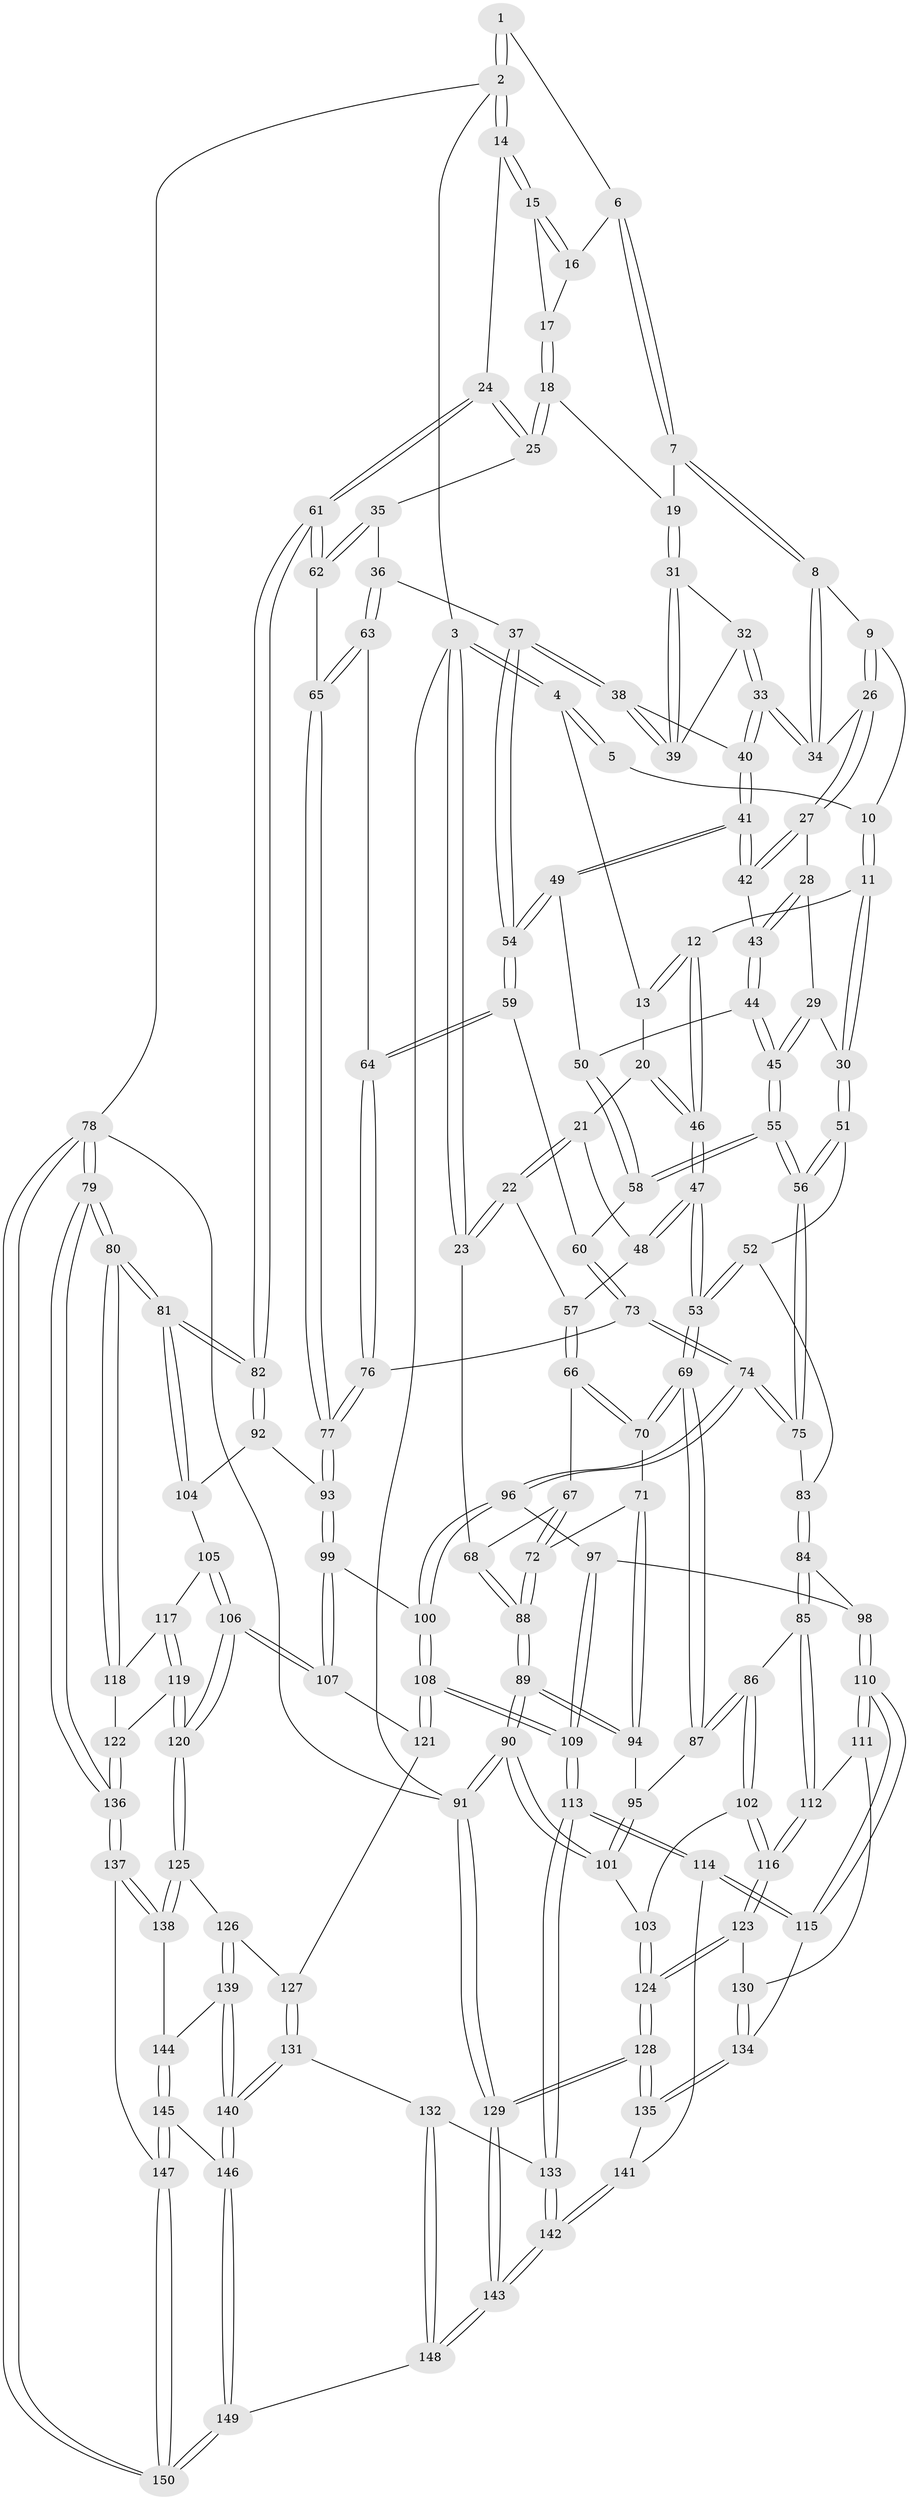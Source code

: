 // Generated by graph-tools (version 1.1) at 2025/16/03/09/25 04:16:52]
// undirected, 150 vertices, 372 edges
graph export_dot {
graph [start="1"]
  node [color=gray90,style=filled];
  1 [pos="+0.8028040161618688+0"];
  2 [pos="+1+0"];
  3 [pos="+0+0"];
  4 [pos="+0.08347819162025953+0"];
  5 [pos="+0.4922319950788989+0"];
  6 [pos="+0.7858542737746481+0"];
  7 [pos="+0.7789443610973229+0"];
  8 [pos="+0.6860894627674212+0.09708948932097602"];
  9 [pos="+0.5424193711207678+0.013583919456629892"];
  10 [pos="+0.4963924858704168+0"];
  11 [pos="+0.3496473251347451+0.14838121513936542"];
  12 [pos="+0.3367935516384578+0.14511769200962382"];
  13 [pos="+0.13028880814261568+0"];
  14 [pos="+1+0"];
  15 [pos="+0.9896100014599787+0.042078920854194235"];
  16 [pos="+0.8906588405548695+0.037380008272429474"];
  17 [pos="+0.9049307064677516+0.08208241191088997"];
  18 [pos="+0.8852602956045061+0.12179479420584692"];
  19 [pos="+0.8483097546092356+0.11970733800414461"];
  20 [pos="+0.1445990813396249+0.1541936252702246"];
  21 [pos="+0.10531719391058326+0.1814461097215441"];
  22 [pos="+0.04536979764523128+0.20759596023218327"];
  23 [pos="+0+0.16006826913825062"];
  24 [pos="+1+0.11458132514373126"];
  25 [pos="+0.9364963853046246+0.1552436689768703"];
  26 [pos="+0.5002245633315417+0.12983691336746378"];
  27 [pos="+0.49866672657233463+0.13321576956617945"];
  28 [pos="+0.4961648052137157+0.13488630797166049"];
  29 [pos="+0.47211758846532226+0.14612841909505414"];
  30 [pos="+0.3639853744290936+0.15872619868603471"];
  31 [pos="+0.8478762935888353+0.12034820267576682"];
  32 [pos="+0.7637209575628556+0.14424917661096634"];
  33 [pos="+0.6881894722298628+0.1506813739826196"];
  34 [pos="+0.6859207399451915+0.1038826253475854"];
  35 [pos="+0.8794778043124452+0.24797593739308055"];
  36 [pos="+0.8583777374585219+0.2472968819782868"];
  37 [pos="+0.8399147039566153+0.2404819761166595"];
  38 [pos="+0.8289281395099619+0.2187557463485058"];
  39 [pos="+0.8316744639324709+0.18683012145139627"];
  40 [pos="+0.6850042865185425+0.16534659461968737"];
  41 [pos="+0.6710714232334907+0.18886285514948026"];
  42 [pos="+0.5886575384958994+0.1776117473164172"];
  43 [pos="+0.5457655916496191+0.2389930664100407"];
  44 [pos="+0.5435505637749147+0.254277900380266"];
  45 [pos="+0.512728539825806+0.2932313420900445"];
  46 [pos="+0.24400669430899619+0.189842340003947"];
  47 [pos="+0.2237175413439613+0.28734433393740505"];
  48 [pos="+0.16541007203370403+0.27213101372811954"];
  49 [pos="+0.6710656628375358+0.18921669753924275"];
  50 [pos="+0.6504588783685193+0.23378400954886475"];
  51 [pos="+0.3667667120868514+0.17313814744777578"];
  52 [pos="+0.294570373481812+0.39013366251334247"];
  53 [pos="+0.24663674651751408+0.39948649569260264"];
  54 [pos="+0.7663711720603189+0.29325422674622337"];
  55 [pos="+0.4887045376029182+0.37914774493541503"];
  56 [pos="+0.4836819025005871+0.385377971290842"];
  57 [pos="+0.09193140678875249+0.29463897053777016"];
  58 [pos="+0.638728230540224+0.3024314311692918"];
  59 [pos="+0.7586927457837322+0.3320090134166428"];
  60 [pos="+0.6556771868893194+0.31730911064768097"];
  61 [pos="+1+0.3743082844898755"];
  62 [pos="+1+0.36252572449226556"];
  63 [pos="+0.8443635273286152+0.34168605030238947"];
  64 [pos="+0.7602396151789232+0.3363963719177693"];
  65 [pos="+0.9051431761108325+0.40260814862732774"];
  66 [pos="+0.09293369566759259+0.3027197006455619"];
  67 [pos="+0.04891409247964551+0.3277745196804161"];
  68 [pos="+0+0.2746225437458863"];
  69 [pos="+0.21775352706620799+0.4268683448655679"];
  70 [pos="+0.14977517842236554+0.4159670529556561"];
  71 [pos="+0.07654057826907018+0.4388390935174825"];
  72 [pos="+0.012083676554350935+0.4318144145088507"];
  73 [pos="+0.6713360575722321+0.4054220403562353"];
  74 [pos="+0.5099035456279657+0.43419764623409984"];
  75 [pos="+0.4834604885592243+0.3861396812015088"];
  76 [pos="+0.7519564917171693+0.44526435867470565"];
  77 [pos="+0.7814016423456083+0.5061577690046767"];
  78 [pos="+1+1"];
  79 [pos="+1+1"];
  80 [pos="+1+0.6126114176895784"];
  81 [pos="+1+0.5985758438342996"];
  82 [pos="+1+0.5227317965580565"];
  83 [pos="+0.36986665843852146+0.39861216589847"];
  84 [pos="+0.36261367417396934+0.5756025356597796"];
  85 [pos="+0.2911709413735862+0.5832585877498561"];
  86 [pos="+0.23733981613321944+0.5535790684769439"];
  87 [pos="+0.22595860995564457+0.5014383071751676"];
  88 [pos="+0+0.4356345608769969"];
  89 [pos="+0+0.6504582711761122"];
  90 [pos="+0+0.7517426799579151"];
  91 [pos="+0+1"];
  92 [pos="+0.7871015258958614+0.5156623025660713"];
  93 [pos="+0.78072862356703+0.5109986336657296"];
  94 [pos="+0.07462310150650432+0.5231252747866262"];
  95 [pos="+0.0846600889611286+0.5497188433337289"];
  96 [pos="+0.5257454476265189+0.5136700363746559"];
  97 [pos="+0.48310634200837127+0.5536539435426802"];
  98 [pos="+0.41027853067875597+0.5855650257318196"];
  99 [pos="+0.695576632819006+0.5770787337079956"];
  100 [pos="+0.5775986507590096+0.5454266857290591"];
  101 [pos="+0.08610012424704669+0.6489276168034018"];
  102 [pos="+0.2002571976065749+0.5936591369771811"];
  103 [pos="+0.12283595360711307+0.6496483093472213"];
  104 [pos="+0.859600847988536+0.5948770461521055"];
  105 [pos="+0.8624976418523147+0.6360047272478785"];
  106 [pos="+0.7846814348550397+0.7139282107733511"];
  107 [pos="+0.697241626167573+0.6243652153571426"];
  108 [pos="+0.5465662327394112+0.7340956986820847"];
  109 [pos="+0.5023691846782364+0.7879266833646523"];
  110 [pos="+0.4036624301159333+0.7261868021494099"];
  111 [pos="+0.3614357655809422+0.7060449593467257"];
  112 [pos="+0.30491508870688594+0.6670182604025768"];
  113 [pos="+0.501260604997426+0.7903444189152584"];
  114 [pos="+0.4310701798217886+0.7643042545225857"];
  115 [pos="+0.4152357904265738+0.7459769021495785"];
  116 [pos="+0.2529501211951577+0.7264470034473431"];
  117 [pos="+0.879109651792874+0.6627780038775016"];
  118 [pos="+0.9386679084075501+0.6921402596671914"];
  119 [pos="+0.8533690322718485+0.7520939174572722"];
  120 [pos="+0.8044860872309332+0.7754957212924413"];
  121 [pos="+0.6746606232516419+0.6663286455905273"];
  122 [pos="+0.9053878440783281+0.7511965163521019"];
  123 [pos="+0.2517318285793511+0.7293350992728792"];
  124 [pos="+0.19354592983962765+0.756604453723782"];
  125 [pos="+0.7993740585826382+0.7892321398546257"];
  126 [pos="+0.7053143213431843+0.7794519219320387"];
  127 [pos="+0.6771414868498604+0.7138007729794824"];
  128 [pos="+0.14544997851471655+0.947231267326941"];
  129 [pos="+0+1"];
  130 [pos="+0.27781772577353736+0.7475743095080825"];
  131 [pos="+0.5619250549377734+0.8413430286393613"];
  132 [pos="+0.5274782594650671+0.8304066396238584"];
  133 [pos="+0.5189456781851066+0.8261146392138697"];
  134 [pos="+0.28792360886792623+0.7584720428250894"];
  135 [pos="+0.30252564761945205+0.8216676107758767"];
  136 [pos="+1+0.9670475482654574"];
  137 [pos="+0.8126887340681644+0.8586715333767911"];
  138 [pos="+0.8124313000199564+0.8584085271265369"];
  139 [pos="+0.6150153855560465+0.8532235077154303"];
  140 [pos="+0.5996188007970024+0.8594341139981133"];
  141 [pos="+0.35058513080315+0.8174988625429952"];
  142 [pos="+0.3662389998269658+1"];
  143 [pos="+0.2518450531300946+1"];
  144 [pos="+0.7921904262510285+0.8646645187616699"];
  145 [pos="+0.6983037489452159+0.9377229555531539"];
  146 [pos="+0.6415890009170953+0.9415337398791933"];
  147 [pos="+0.7805918454804026+0.9937840690158902"];
  148 [pos="+0.5542577939342654+1"];
  149 [pos="+0.6130183484957493+1"];
  150 [pos="+0.844480368023786+1"];
  1 -- 2;
  1 -- 2;
  1 -- 6;
  2 -- 3;
  2 -- 14;
  2 -- 14;
  2 -- 78;
  3 -- 4;
  3 -- 4;
  3 -- 23;
  3 -- 23;
  3 -- 91;
  4 -- 5;
  4 -- 5;
  4 -- 13;
  5 -- 10;
  6 -- 7;
  6 -- 7;
  6 -- 16;
  7 -- 8;
  7 -- 8;
  7 -- 19;
  8 -- 9;
  8 -- 34;
  8 -- 34;
  9 -- 10;
  9 -- 26;
  9 -- 26;
  10 -- 11;
  10 -- 11;
  11 -- 12;
  11 -- 30;
  11 -- 30;
  12 -- 13;
  12 -- 13;
  12 -- 46;
  12 -- 46;
  13 -- 20;
  14 -- 15;
  14 -- 15;
  14 -- 24;
  15 -- 16;
  15 -- 16;
  15 -- 17;
  16 -- 17;
  17 -- 18;
  17 -- 18;
  18 -- 19;
  18 -- 25;
  18 -- 25;
  19 -- 31;
  19 -- 31;
  20 -- 21;
  20 -- 46;
  20 -- 46;
  21 -- 22;
  21 -- 22;
  21 -- 48;
  22 -- 23;
  22 -- 23;
  22 -- 57;
  23 -- 68;
  24 -- 25;
  24 -- 25;
  24 -- 61;
  24 -- 61;
  25 -- 35;
  26 -- 27;
  26 -- 27;
  26 -- 34;
  27 -- 28;
  27 -- 42;
  27 -- 42;
  28 -- 29;
  28 -- 43;
  28 -- 43;
  29 -- 30;
  29 -- 45;
  29 -- 45;
  30 -- 51;
  30 -- 51;
  31 -- 32;
  31 -- 39;
  31 -- 39;
  32 -- 33;
  32 -- 33;
  32 -- 39;
  33 -- 34;
  33 -- 34;
  33 -- 40;
  33 -- 40;
  35 -- 36;
  35 -- 62;
  35 -- 62;
  36 -- 37;
  36 -- 63;
  36 -- 63;
  37 -- 38;
  37 -- 38;
  37 -- 54;
  37 -- 54;
  38 -- 39;
  38 -- 39;
  38 -- 40;
  40 -- 41;
  40 -- 41;
  41 -- 42;
  41 -- 42;
  41 -- 49;
  41 -- 49;
  42 -- 43;
  43 -- 44;
  43 -- 44;
  44 -- 45;
  44 -- 45;
  44 -- 50;
  45 -- 55;
  45 -- 55;
  46 -- 47;
  46 -- 47;
  47 -- 48;
  47 -- 48;
  47 -- 53;
  47 -- 53;
  48 -- 57;
  49 -- 50;
  49 -- 54;
  49 -- 54;
  50 -- 58;
  50 -- 58;
  51 -- 52;
  51 -- 56;
  51 -- 56;
  52 -- 53;
  52 -- 53;
  52 -- 83;
  53 -- 69;
  53 -- 69;
  54 -- 59;
  54 -- 59;
  55 -- 56;
  55 -- 56;
  55 -- 58;
  55 -- 58;
  56 -- 75;
  56 -- 75;
  57 -- 66;
  57 -- 66;
  58 -- 60;
  59 -- 60;
  59 -- 64;
  59 -- 64;
  60 -- 73;
  60 -- 73;
  61 -- 62;
  61 -- 62;
  61 -- 82;
  61 -- 82;
  62 -- 65;
  63 -- 64;
  63 -- 65;
  63 -- 65;
  64 -- 76;
  64 -- 76;
  65 -- 77;
  65 -- 77;
  66 -- 67;
  66 -- 70;
  66 -- 70;
  67 -- 68;
  67 -- 72;
  67 -- 72;
  68 -- 88;
  68 -- 88;
  69 -- 70;
  69 -- 70;
  69 -- 87;
  69 -- 87;
  70 -- 71;
  71 -- 72;
  71 -- 94;
  71 -- 94;
  72 -- 88;
  72 -- 88;
  73 -- 74;
  73 -- 74;
  73 -- 76;
  74 -- 75;
  74 -- 75;
  74 -- 96;
  74 -- 96;
  75 -- 83;
  76 -- 77;
  76 -- 77;
  77 -- 93;
  77 -- 93;
  78 -- 79;
  78 -- 79;
  78 -- 150;
  78 -- 150;
  78 -- 91;
  79 -- 80;
  79 -- 80;
  79 -- 136;
  79 -- 136;
  80 -- 81;
  80 -- 81;
  80 -- 118;
  80 -- 118;
  81 -- 82;
  81 -- 82;
  81 -- 104;
  81 -- 104;
  82 -- 92;
  82 -- 92;
  83 -- 84;
  83 -- 84;
  84 -- 85;
  84 -- 85;
  84 -- 98;
  85 -- 86;
  85 -- 112;
  85 -- 112;
  86 -- 87;
  86 -- 87;
  86 -- 102;
  86 -- 102;
  87 -- 95;
  88 -- 89;
  88 -- 89;
  89 -- 90;
  89 -- 90;
  89 -- 94;
  89 -- 94;
  90 -- 91;
  90 -- 91;
  90 -- 101;
  90 -- 101;
  91 -- 129;
  91 -- 129;
  92 -- 93;
  92 -- 104;
  93 -- 99;
  93 -- 99;
  94 -- 95;
  95 -- 101;
  95 -- 101;
  96 -- 97;
  96 -- 100;
  96 -- 100;
  97 -- 98;
  97 -- 109;
  97 -- 109;
  98 -- 110;
  98 -- 110;
  99 -- 100;
  99 -- 107;
  99 -- 107;
  100 -- 108;
  100 -- 108;
  101 -- 103;
  102 -- 103;
  102 -- 116;
  102 -- 116;
  103 -- 124;
  103 -- 124;
  104 -- 105;
  105 -- 106;
  105 -- 106;
  105 -- 117;
  106 -- 107;
  106 -- 107;
  106 -- 120;
  106 -- 120;
  107 -- 121;
  108 -- 109;
  108 -- 109;
  108 -- 121;
  108 -- 121;
  109 -- 113;
  109 -- 113;
  110 -- 111;
  110 -- 111;
  110 -- 115;
  110 -- 115;
  111 -- 112;
  111 -- 130;
  112 -- 116;
  112 -- 116;
  113 -- 114;
  113 -- 114;
  113 -- 133;
  113 -- 133;
  114 -- 115;
  114 -- 115;
  114 -- 141;
  115 -- 134;
  116 -- 123;
  116 -- 123;
  117 -- 118;
  117 -- 119;
  117 -- 119;
  118 -- 122;
  119 -- 120;
  119 -- 120;
  119 -- 122;
  120 -- 125;
  120 -- 125;
  121 -- 127;
  122 -- 136;
  122 -- 136;
  123 -- 124;
  123 -- 124;
  123 -- 130;
  124 -- 128;
  124 -- 128;
  125 -- 126;
  125 -- 138;
  125 -- 138;
  126 -- 127;
  126 -- 139;
  126 -- 139;
  127 -- 131;
  127 -- 131;
  128 -- 129;
  128 -- 129;
  128 -- 135;
  128 -- 135;
  129 -- 143;
  129 -- 143;
  130 -- 134;
  130 -- 134;
  131 -- 132;
  131 -- 140;
  131 -- 140;
  132 -- 133;
  132 -- 148;
  132 -- 148;
  133 -- 142;
  133 -- 142;
  134 -- 135;
  134 -- 135;
  135 -- 141;
  136 -- 137;
  136 -- 137;
  137 -- 138;
  137 -- 138;
  137 -- 147;
  138 -- 144;
  139 -- 140;
  139 -- 140;
  139 -- 144;
  140 -- 146;
  140 -- 146;
  141 -- 142;
  141 -- 142;
  142 -- 143;
  142 -- 143;
  143 -- 148;
  143 -- 148;
  144 -- 145;
  144 -- 145;
  145 -- 146;
  145 -- 147;
  145 -- 147;
  146 -- 149;
  146 -- 149;
  147 -- 150;
  147 -- 150;
  148 -- 149;
  149 -- 150;
  149 -- 150;
}
